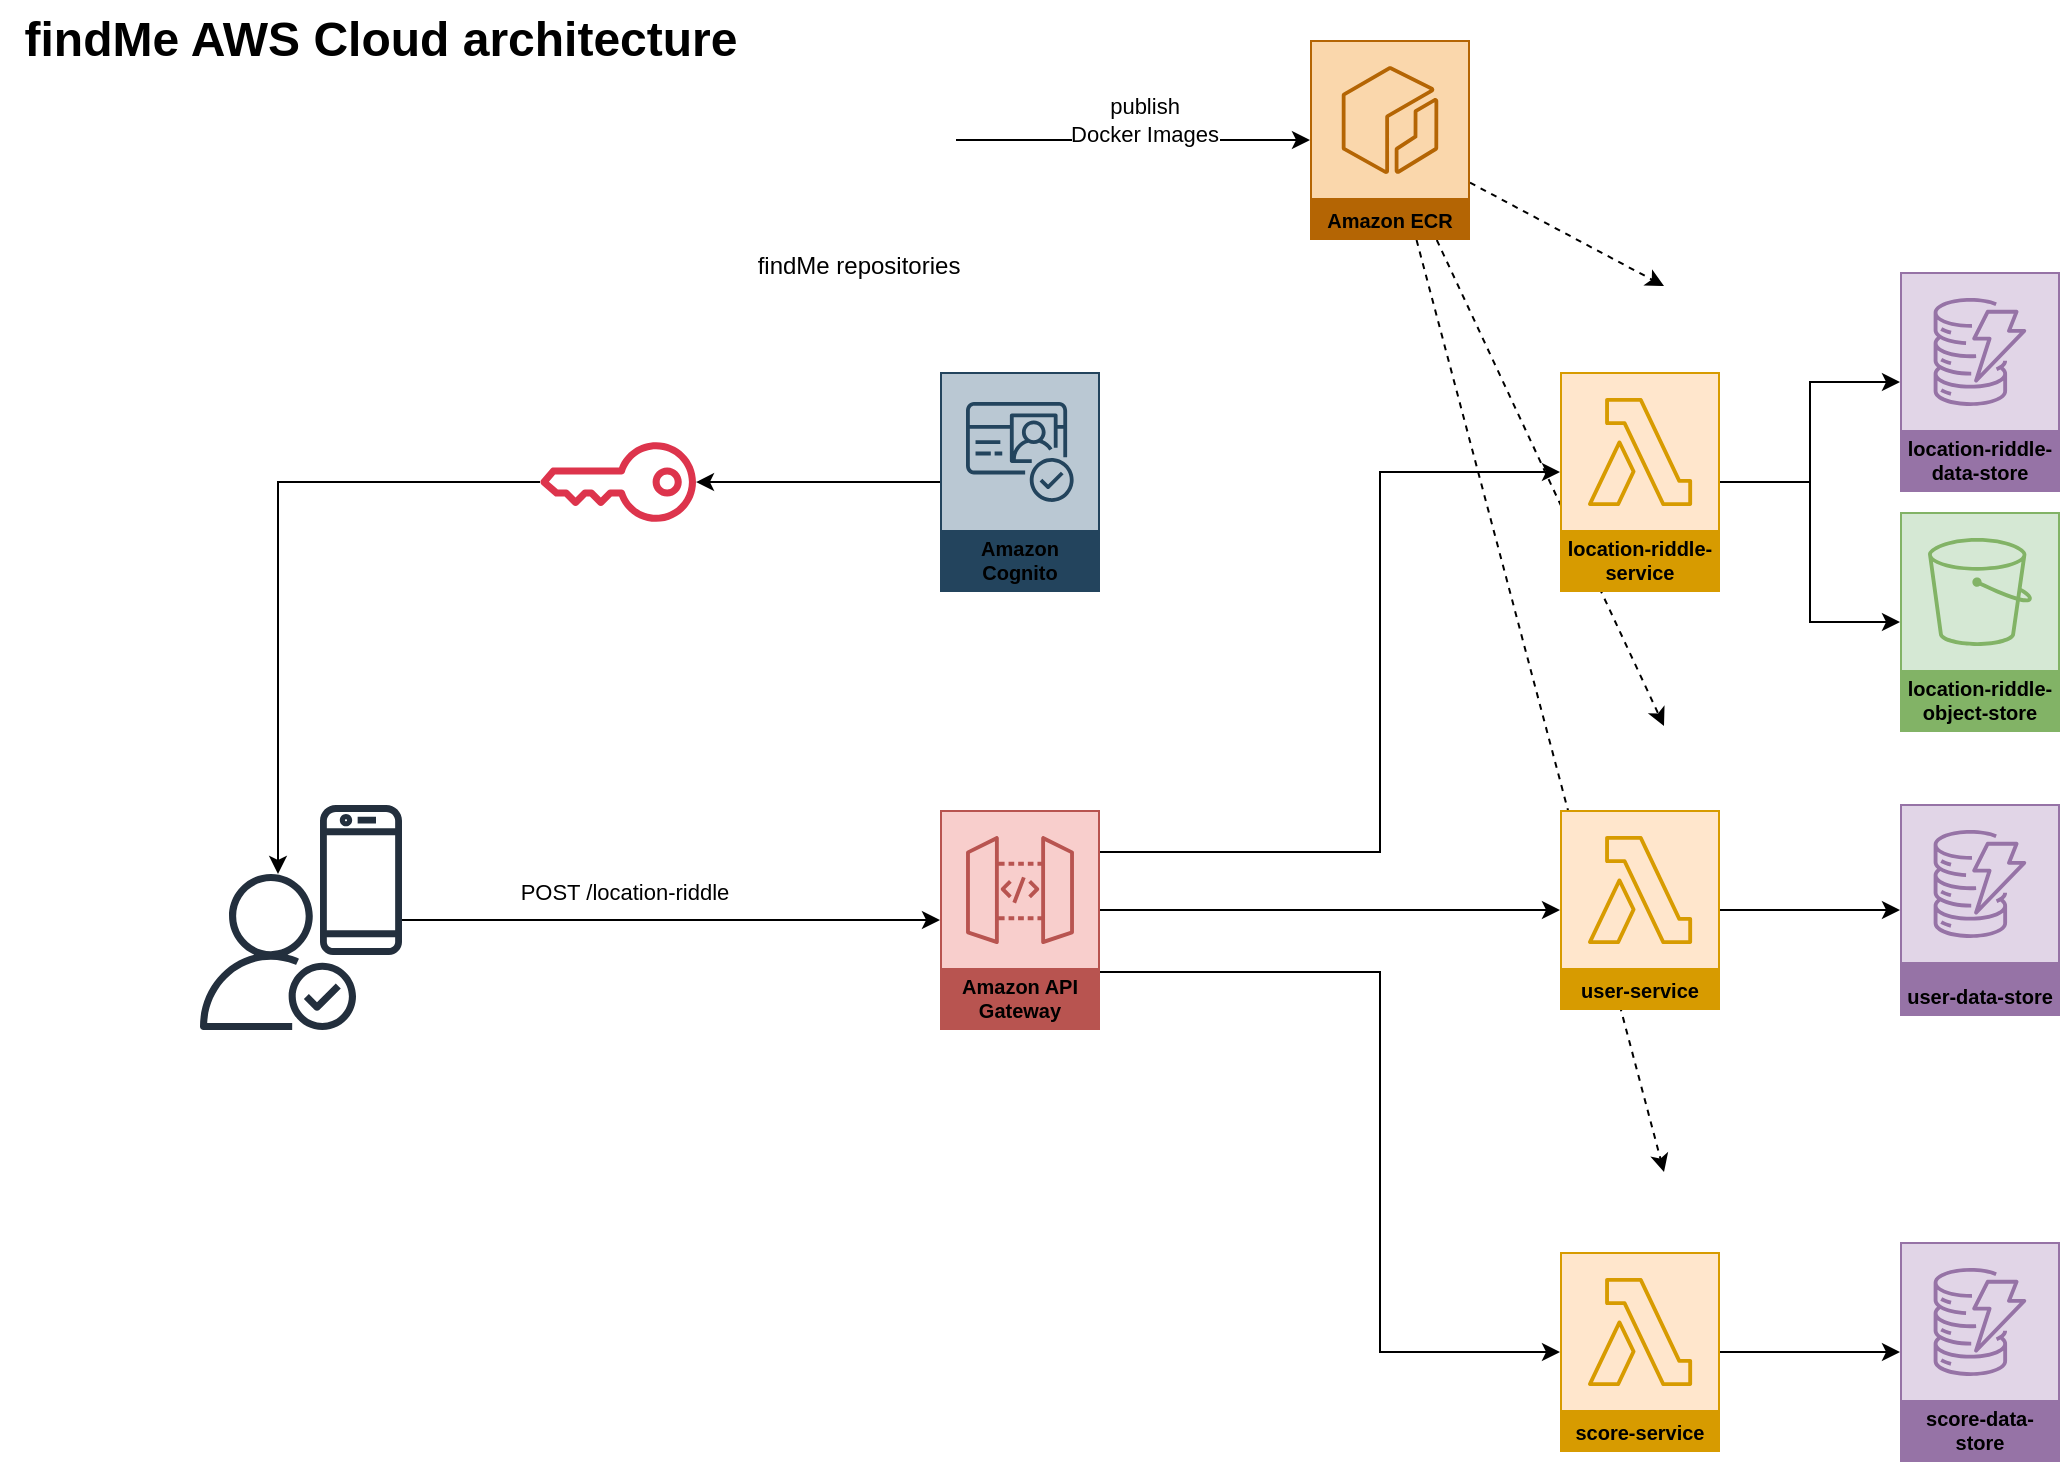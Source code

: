 <mxfile version="24.0.2" type="github">
  <diagram name="Seite-1" id="BmU4uW7AjJo3aO9RuXPk">
    <mxGraphModel dx="2765" dy="1539" grid="1" gridSize="10" guides="1" tooltips="1" connect="1" arrows="1" fold="1" page="1" pageScale="1" pageWidth="1169" pageHeight="827" math="0" shadow="0">
      <root>
        <mxCell id="0" />
        <mxCell id="1" parent="0" />
        <mxCell id="FgilQg9TXcaDkMTW8Zd2-23" style="edgeStyle=orthogonalEdgeStyle;rounded=0;orthogonalLoop=1;jettySize=auto;html=1;" edge="1" parent="1" source="FgilQg9TXcaDkMTW8Zd2-5" target="FgilQg9TXcaDkMTW8Zd2-9">
          <mxGeometry relative="1" as="geometry">
            <Array as="points">
              <mxPoint x="310" y="480" />
              <mxPoint x="310" y="480" />
            </Array>
          </mxGeometry>
        </mxCell>
        <mxCell id="FgilQg9TXcaDkMTW8Zd2-37" value="POST /location-riddle" style="edgeLabel;html=1;align=center;verticalAlign=middle;resizable=0;points=[];" vertex="1" connectable="0" parent="FgilQg9TXcaDkMTW8Zd2-23">
          <mxGeometry x="-0.174" y="-3" relative="1" as="geometry">
            <mxPoint y="-17" as="offset" />
          </mxGeometry>
        </mxCell>
        <mxCell id="FgilQg9TXcaDkMTW8Zd2-5" value="" style="sketch=0;outlineConnect=0;fontColor=#232F3E;gradientColor=none;fillColor=#232F3D;strokeColor=none;dashed=0;verticalLabelPosition=bottom;verticalAlign=top;align=center;html=1;fontSize=12;fontStyle=0;aspect=fixed;pointerEvents=1;shape=mxgraph.aws4.mobile_client;" vertex="1" parent="1">
          <mxGeometry x="180" y="421" width="41" height="78" as="geometry" />
        </mxCell>
        <mxCell id="FgilQg9TXcaDkMTW8Zd2-34" style="rounded=0;orthogonalLoop=1;jettySize=auto;html=1;entryX=0;entryY=0;entryDx=0;entryDy=0;dashed=1;" edge="1" parent="1" source="FgilQg9TXcaDkMTW8Zd2-6" target="FgilQg9TXcaDkMTW8Zd2-16">
          <mxGeometry relative="1" as="geometry" />
        </mxCell>
        <mxCell id="FgilQg9TXcaDkMTW8Zd2-35" style="rounded=0;orthogonalLoop=1;jettySize=auto;html=1;entryX=0;entryY=0;entryDx=0;entryDy=0;dashed=1;" edge="1" parent="1" source="FgilQg9TXcaDkMTW8Zd2-6" target="FgilQg9TXcaDkMTW8Zd2-17">
          <mxGeometry relative="1" as="geometry" />
        </mxCell>
        <mxCell id="FgilQg9TXcaDkMTW8Zd2-36" style="rounded=0;orthogonalLoop=1;jettySize=auto;html=1;entryX=0;entryY=0;entryDx=0;entryDy=0;dashed=1;" edge="1" parent="1" source="FgilQg9TXcaDkMTW8Zd2-6" target="FgilQg9TXcaDkMTW8Zd2-3">
          <mxGeometry relative="1" as="geometry" />
        </mxCell>
        <mxCell id="FgilQg9TXcaDkMTW8Zd2-6" value="Amazon ECR" style="sketch=0;outlineConnect=0;strokeColor=#b46504;fillColor=#fad7ac;dashed=0;verticalLabelPosition=middle;verticalAlign=bottom;align=center;html=1;whiteSpace=wrap;fontSize=10;fontStyle=1;spacing=3;shape=mxgraph.aws4.productIcon;prIcon=mxgraph.aws4.ecr;" vertex="1" parent="1">
          <mxGeometry x="675" y="40" width="80" height="100" as="geometry" />
        </mxCell>
        <mxCell id="FgilQg9TXcaDkMTW8Zd2-19" style="edgeStyle=orthogonalEdgeStyle;rounded=0;orthogonalLoop=1;jettySize=auto;html=1;" edge="1" parent="1" source="FgilQg9TXcaDkMTW8Zd2-20" target="FgilQg9TXcaDkMTW8Zd2-22">
          <mxGeometry relative="1" as="geometry" />
        </mxCell>
        <mxCell id="FgilQg9TXcaDkMTW8Zd2-7" value="Amazon Cognito" style="sketch=0;outlineConnect=0;strokeColor=#23445d;fillColor=#bac8d3;dashed=0;verticalLabelPosition=middle;verticalAlign=bottom;align=center;html=1;whiteSpace=wrap;fontSize=10;fontStyle=1;spacing=3;shape=mxgraph.aws4.productIcon;prIcon=mxgraph.aws4.cognito;" vertex="1" parent="1">
          <mxGeometry x="490" y="206" width="80" height="110" as="geometry" />
        </mxCell>
        <mxCell id="FgilQg9TXcaDkMTW8Zd2-27" style="edgeStyle=orthogonalEdgeStyle;rounded=0;orthogonalLoop=1;jettySize=auto;html=1;" edge="1" parent="1" source="FgilQg9TXcaDkMTW8Zd2-8" target="FgilQg9TXcaDkMTW8Zd2-13">
          <mxGeometry relative="1" as="geometry" />
        </mxCell>
        <mxCell id="FgilQg9TXcaDkMTW8Zd2-31" style="edgeStyle=orthogonalEdgeStyle;rounded=0;orthogonalLoop=1;jettySize=auto;html=1;" edge="1" parent="1" source="FgilQg9TXcaDkMTW8Zd2-8" target="FgilQg9TXcaDkMTW8Zd2-30">
          <mxGeometry relative="1" as="geometry" />
        </mxCell>
        <mxCell id="FgilQg9TXcaDkMTW8Zd2-8" value="location-riddle-service" style="sketch=0;outlineConnect=0;strokeColor=#d79b00;fillColor=#ffe6cc;dashed=0;verticalLabelPosition=middle;verticalAlign=bottom;align=center;html=1;whiteSpace=wrap;fontSize=10;fontStyle=1;spacing=3;shape=mxgraph.aws4.productIcon;prIcon=mxgraph.aws4.lambda;" vertex="1" parent="1">
          <mxGeometry x="800" y="206" width="80" height="110" as="geometry" />
        </mxCell>
        <mxCell id="FgilQg9TXcaDkMTW8Zd2-24" style="edgeStyle=orthogonalEdgeStyle;rounded=0;orthogonalLoop=1;jettySize=auto;html=1;" edge="1" parent="1" source="FgilQg9TXcaDkMTW8Zd2-9" target="FgilQg9TXcaDkMTW8Zd2-8">
          <mxGeometry relative="1" as="geometry">
            <Array as="points">
              <mxPoint x="710" y="446" />
              <mxPoint x="710" y="256" />
            </Array>
          </mxGeometry>
        </mxCell>
        <mxCell id="FgilQg9TXcaDkMTW8Zd2-25" style="edgeStyle=orthogonalEdgeStyle;rounded=0;orthogonalLoop=1;jettySize=auto;html=1;" edge="1" parent="1" source="FgilQg9TXcaDkMTW8Zd2-9" target="FgilQg9TXcaDkMTW8Zd2-11">
          <mxGeometry relative="1" as="geometry">
            <Array as="points">
              <mxPoint x="680" y="475" />
              <mxPoint x="680" y="475" />
            </Array>
          </mxGeometry>
        </mxCell>
        <mxCell id="FgilQg9TXcaDkMTW8Zd2-26" style="edgeStyle=orthogonalEdgeStyle;rounded=0;orthogonalLoop=1;jettySize=auto;html=1;" edge="1" parent="1" source="FgilQg9TXcaDkMTW8Zd2-9" target="FgilQg9TXcaDkMTW8Zd2-12">
          <mxGeometry relative="1" as="geometry">
            <Array as="points">
              <mxPoint x="710" y="506" />
              <mxPoint x="710" y="696" />
            </Array>
          </mxGeometry>
        </mxCell>
        <mxCell id="FgilQg9TXcaDkMTW8Zd2-9" value="Amazon API Gateway" style="sketch=0;outlineConnect=0;strokeColor=#b85450;fillColor=#f8cecc;dashed=0;verticalLabelPosition=middle;verticalAlign=bottom;align=center;html=1;whiteSpace=wrap;fontSize=10;fontStyle=1;spacing=3;shape=mxgraph.aws4.productIcon;prIcon=mxgraph.aws4.api_gateway;" vertex="1" parent="1">
          <mxGeometry x="490" y="425" width="80" height="110" as="geometry" />
        </mxCell>
        <mxCell id="FgilQg9TXcaDkMTW8Zd2-28" style="edgeStyle=orthogonalEdgeStyle;rounded=0;orthogonalLoop=1;jettySize=auto;html=1;" edge="1" parent="1" source="FgilQg9TXcaDkMTW8Zd2-11" target="FgilQg9TXcaDkMTW8Zd2-14">
          <mxGeometry relative="1" as="geometry" />
        </mxCell>
        <mxCell id="FgilQg9TXcaDkMTW8Zd2-11" value="user-service" style="sketch=0;outlineConnect=0;strokeColor=#d79b00;fillColor=#ffe6cc;dashed=0;verticalLabelPosition=middle;verticalAlign=bottom;align=center;html=1;whiteSpace=wrap;fontSize=10;fontStyle=1;spacing=3;shape=mxgraph.aws4.productIcon;prIcon=mxgraph.aws4.lambda;" vertex="1" parent="1">
          <mxGeometry x="800" y="425" width="80" height="100" as="geometry" />
        </mxCell>
        <mxCell id="FgilQg9TXcaDkMTW8Zd2-29" style="edgeStyle=orthogonalEdgeStyle;rounded=0;orthogonalLoop=1;jettySize=auto;html=1;" edge="1" parent="1" source="FgilQg9TXcaDkMTW8Zd2-12" target="FgilQg9TXcaDkMTW8Zd2-15">
          <mxGeometry relative="1" as="geometry" />
        </mxCell>
        <mxCell id="FgilQg9TXcaDkMTW8Zd2-12" value="score-service" style="sketch=0;outlineConnect=0;strokeColor=#d79b00;fillColor=#ffe6cc;dashed=0;verticalLabelPosition=middle;verticalAlign=bottom;align=center;html=1;whiteSpace=wrap;fontSize=10;fontStyle=1;spacing=3;shape=mxgraph.aws4.productIcon;prIcon=mxgraph.aws4.lambda;" vertex="1" parent="1">
          <mxGeometry x="800" y="646" width="80" height="100" as="geometry" />
        </mxCell>
        <mxCell id="FgilQg9TXcaDkMTW8Zd2-13" value="location-riddle-data-store" style="sketch=0;outlineConnect=0;strokeColor=#9673a6;fillColor=#e1d5e7;dashed=0;verticalLabelPosition=middle;verticalAlign=bottom;align=center;html=1;whiteSpace=wrap;fontSize=10;fontStyle=1;spacing=3;shape=mxgraph.aws4.productIcon;prIcon=mxgraph.aws4.dynamodb;" vertex="1" parent="1">
          <mxGeometry x="970" y="156" width="80" height="110" as="geometry" />
        </mxCell>
        <mxCell id="FgilQg9TXcaDkMTW8Zd2-14" value="user-data-store" style="sketch=0;outlineConnect=0;strokeColor=#9673a6;fillColor=#e1d5e7;dashed=0;verticalLabelPosition=middle;verticalAlign=bottom;align=center;html=1;whiteSpace=wrap;fontSize=10;fontStyle=1;spacing=3;shape=mxgraph.aws4.productIcon;prIcon=mxgraph.aws4.dynamodb;" vertex="1" parent="1">
          <mxGeometry x="970" y="422" width="80" height="106" as="geometry" />
        </mxCell>
        <mxCell id="FgilQg9TXcaDkMTW8Zd2-15" value="score-data-store" style="sketch=0;outlineConnect=0;strokeColor=#9673a6;fillColor=#e1d5e7;dashed=0;verticalLabelPosition=middle;verticalAlign=bottom;align=center;html=1;whiteSpace=wrap;fontSize=10;fontStyle=1;spacing=3;shape=mxgraph.aws4.productIcon;prIcon=mxgraph.aws4.dynamodb;" vertex="1" parent="1">
          <mxGeometry x="970" y="641" width="80" height="110" as="geometry" />
        </mxCell>
        <mxCell id="FgilQg9TXcaDkMTW8Zd2-3" value="" style="shape=image;html=1;verticalAlign=top;verticalLabelPosition=bottom;labelBackgroundColor=#ffffff;imageAspect=0;aspect=fixed;image=https://cdn1.iconfinder.com/data/icons/unicons-line-vol-3/24/docker-128.png" vertex="1" parent="1">
          <mxGeometry x="852" y="163" width="78" height="78" as="geometry" />
        </mxCell>
        <mxCell id="FgilQg9TXcaDkMTW8Zd2-16" value="" style="shape=image;html=1;verticalAlign=top;verticalLabelPosition=bottom;labelBackgroundColor=#ffffff;imageAspect=0;aspect=fixed;image=https://cdn1.iconfinder.com/data/icons/unicons-line-vol-3/24/docker-128.png" vertex="1" parent="1">
          <mxGeometry x="852" y="383" width="78" height="78" as="geometry" />
        </mxCell>
        <mxCell id="FgilQg9TXcaDkMTW8Zd2-17" value="" style="shape=image;html=1;verticalAlign=top;verticalLabelPosition=bottom;labelBackgroundColor=#ffffff;imageAspect=0;aspect=fixed;image=https://cdn1.iconfinder.com/data/icons/unicons-line-vol-3/24/docker-128.png" vertex="1" parent="1">
          <mxGeometry x="852" y="606" width="78" height="78" as="geometry" />
        </mxCell>
        <mxCell id="FgilQg9TXcaDkMTW8Zd2-21" value="" style="edgeStyle=orthogonalEdgeStyle;rounded=0;orthogonalLoop=1;jettySize=auto;html=1;" edge="1" parent="1" source="FgilQg9TXcaDkMTW8Zd2-7" target="FgilQg9TXcaDkMTW8Zd2-20">
          <mxGeometry relative="1" as="geometry">
            <mxPoint x="560" y="261" as="sourcePoint" />
            <mxPoint x="221" y="423" as="targetPoint" />
          </mxGeometry>
        </mxCell>
        <mxCell id="FgilQg9TXcaDkMTW8Zd2-20" value="" style="sketch=0;outlineConnect=0;fontColor=#232F3E;gradientColor=none;fillColor=#DD344C;strokeColor=none;dashed=0;verticalLabelPosition=bottom;verticalAlign=top;align=center;html=1;fontSize=12;fontStyle=0;aspect=fixed;pointerEvents=1;shape=mxgraph.aws4.addon;rotation=-180;" vertex="1" parent="1">
          <mxGeometry x="290" y="241" width="78" height="40" as="geometry" />
        </mxCell>
        <mxCell id="FgilQg9TXcaDkMTW8Zd2-22" value="" style="sketch=0;outlineConnect=0;fontColor=#232F3E;gradientColor=none;fillColor=#232F3D;strokeColor=none;dashed=0;verticalLabelPosition=bottom;verticalAlign=top;align=center;html=1;fontSize=12;fontStyle=0;aspect=fixed;pointerEvents=1;shape=mxgraph.aws4.authenticated_user;" vertex="1" parent="1">
          <mxGeometry x="120" y="457" width="78" height="78" as="geometry" />
        </mxCell>
        <mxCell id="FgilQg9TXcaDkMTW8Zd2-30" value="location-riddle-object-store" style="sketch=0;outlineConnect=0;strokeColor=#82b366;fillColor=#d5e8d4;dashed=0;verticalLabelPosition=middle;verticalAlign=bottom;align=center;html=1;whiteSpace=wrap;fontSize=10;fontStyle=1;spacing=3;shape=mxgraph.aws4.productIcon;prIcon=mxgraph.aws4.s3;" vertex="1" parent="1">
          <mxGeometry x="970" y="276" width="80" height="110" as="geometry" />
        </mxCell>
        <mxCell id="FgilQg9TXcaDkMTW8Zd2-39" style="edgeStyle=orthogonalEdgeStyle;rounded=0;orthogonalLoop=1;jettySize=auto;html=1;" edge="1" parent="1" source="FgilQg9TXcaDkMTW8Zd2-38" target="FgilQg9TXcaDkMTW8Zd2-6">
          <mxGeometry relative="1" as="geometry" />
        </mxCell>
        <mxCell id="FgilQg9TXcaDkMTW8Zd2-40" value="publish&lt;br&gt;&lt;div&gt;Docker Images&lt;/div&gt;" style="edgeLabel;html=1;align=center;verticalAlign=middle;resizable=0;points=[];" vertex="1" connectable="0" parent="FgilQg9TXcaDkMTW8Zd2-39">
          <mxGeometry x="0.058" y="-2" relative="1" as="geometry">
            <mxPoint y="-12" as="offset" />
          </mxGeometry>
        </mxCell>
        <mxCell id="FgilQg9TXcaDkMTW8Zd2-38" value="&lt;div&gt;findMe repositories&lt;/div&gt;" style="shape=image;html=1;verticalAlign=top;verticalLabelPosition=bottom;labelBackgroundColor=#ffffff;imageAspect=0;aspect=fixed;image=https://cdn4.iconfinder.com/data/icons/miu-black-social-2/60/github-128.png" vertex="1" parent="1">
          <mxGeometry x="400" y="41" width="98" height="98" as="geometry" />
        </mxCell>
        <mxCell id="FgilQg9TXcaDkMTW8Zd2-41" value="&lt;b&gt;&lt;font style=&quot;font-size: 24px;&quot;&gt;findMe AWS Cloud architecture&lt;/font&gt;&lt;/b&gt;" style="text;html=1;align=center;verticalAlign=middle;resizable=0;points=[];autosize=1;strokeColor=none;fillColor=none;" vertex="1" parent="1">
          <mxGeometry x="20" y="20" width="380" height="40" as="geometry" />
        </mxCell>
        <mxCell id="FgilQg9TXcaDkMTW8Zd2-42" value="" style="shape=image;html=1;verticalAlign=top;verticalLabelPosition=bottom;labelBackgroundColor=#ffffff;imageAspect=0;aspect=fixed;image=https://cdn0.iconfinder.com/data/icons/long-shadow-web-icons/512/angular-symbol-128.png" vertex="1" parent="1">
          <mxGeometry x="183.25" y="442.75" width="34.5" height="34.5" as="geometry" />
        </mxCell>
      </root>
    </mxGraphModel>
  </diagram>
</mxfile>
